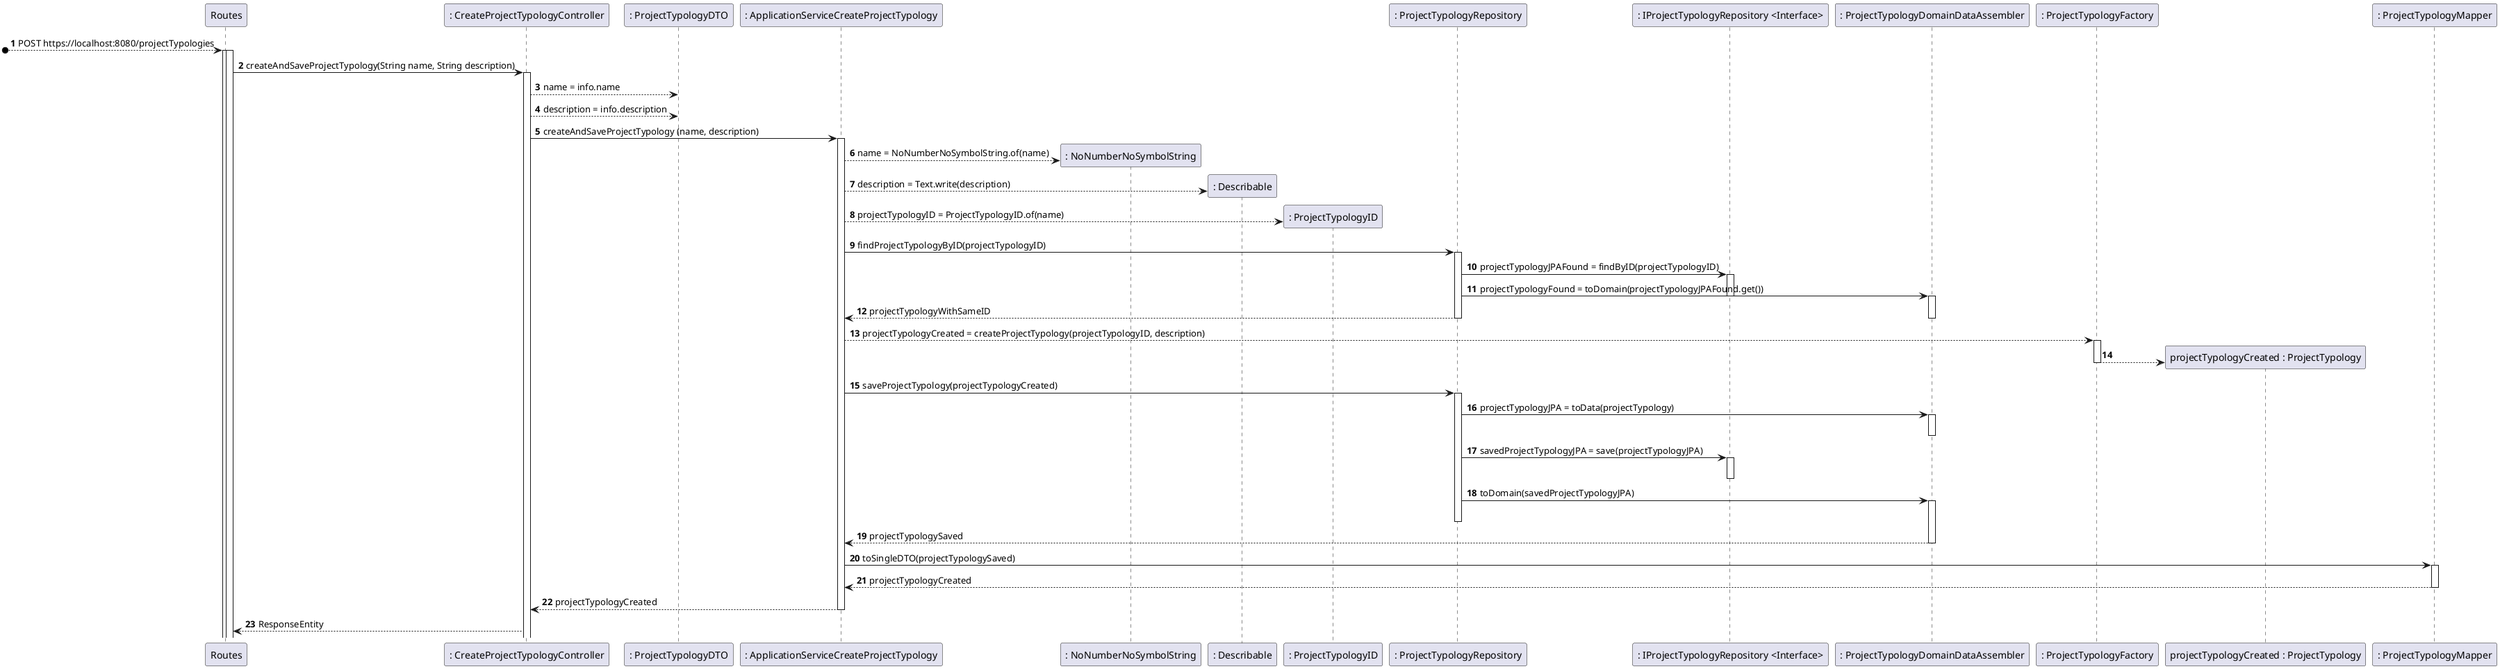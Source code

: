 @startuml
'https://plantuml.com/sequence-diagram

autonumber
participant "Routes" as server
participant ": CreateProjectTypologyController" as ctrl
participant ": ProjectTypologyDTO" as dto
participant ": ApplicationServiceCreateProjectTypology" as appService
participant ": NoNumberNoSymbolString" as noNumberNoSymbol
participant ": Describable" as describable
participant ": ProjectTypologyID" as projTypologyID
participant ": ProjectTypologyRepository" as repo
participant ": IProjectTypologyRepository <Interface>" as IRepo
participant ": ProjectTypologyDomainDataAssembler" as assembler
participant ": ProjectTypologyFactory" as factory
participant "projectTypologyCreated : ProjectTypology" as newProjectTypology
participant ": ProjectTypologyMapper" as mapper


[o--> server : POST https://localhost:8080/projectTypologies
activate server

activate server
server -> ctrl : createAndSaveProjectTypology(String name, String description)
activate ctrl
ctrl --> dto : name = info.name
ctrl --> dto : description = info.description
ctrl -> appService : createAndSaveProjectTypology (name, description)
activate appService
appService --> noNumberNoSymbol** : name = NoNumberNoSymbolString.of(name)
appService --> describable** : description = Text.write(description)
appService --> projTypologyID** : projectTypologyID = ProjectTypologyID.of(name)
appService -> repo : findProjectTypologyByID(projectTypologyID)
activate repo
repo -> IRepo : projectTypologyJPAFound = findByID(projectTypologyID)
activate IRepo
repo -> assembler : projectTypologyFound = toDomain(projectTypologyJPAFound.get())
deactivate IRepo
activate assembler
repo --> appService : projectTypologyWithSameID
deactivate assembler
deactivate repo

appService --> factory : projectTypologyCreated = createProjectTypology(projectTypologyID, description)
activate factory

factory --> newProjectTypology**
deactivate factory
appService -> repo : saveProjectTypology(projectTypologyCreated)
activate repo

repo -> assembler : projectTypologyJPA = toData(projectTypology)
activate assembler
deactivate assembler
repo -> IRepo : savedProjectTypologyJPA = save(projectTypologyJPA)
activate IRepo
deactivate IRepo
repo -> assembler : toDomain(savedProjectTypologyJPA)
activate assembler
deactivate repo

assembler --> appService : projectTypologySaved
deactivate assembler

appService -> mapper : toSingleDTO(projectTypologySaved)
activate mapper
mapper --> appService : projectTypologyCreated
deactivate mapper
appService-->ctrl : projectTypologyCreated
deactivate appService

ctrl --> server : ResponseEntity




@enduml